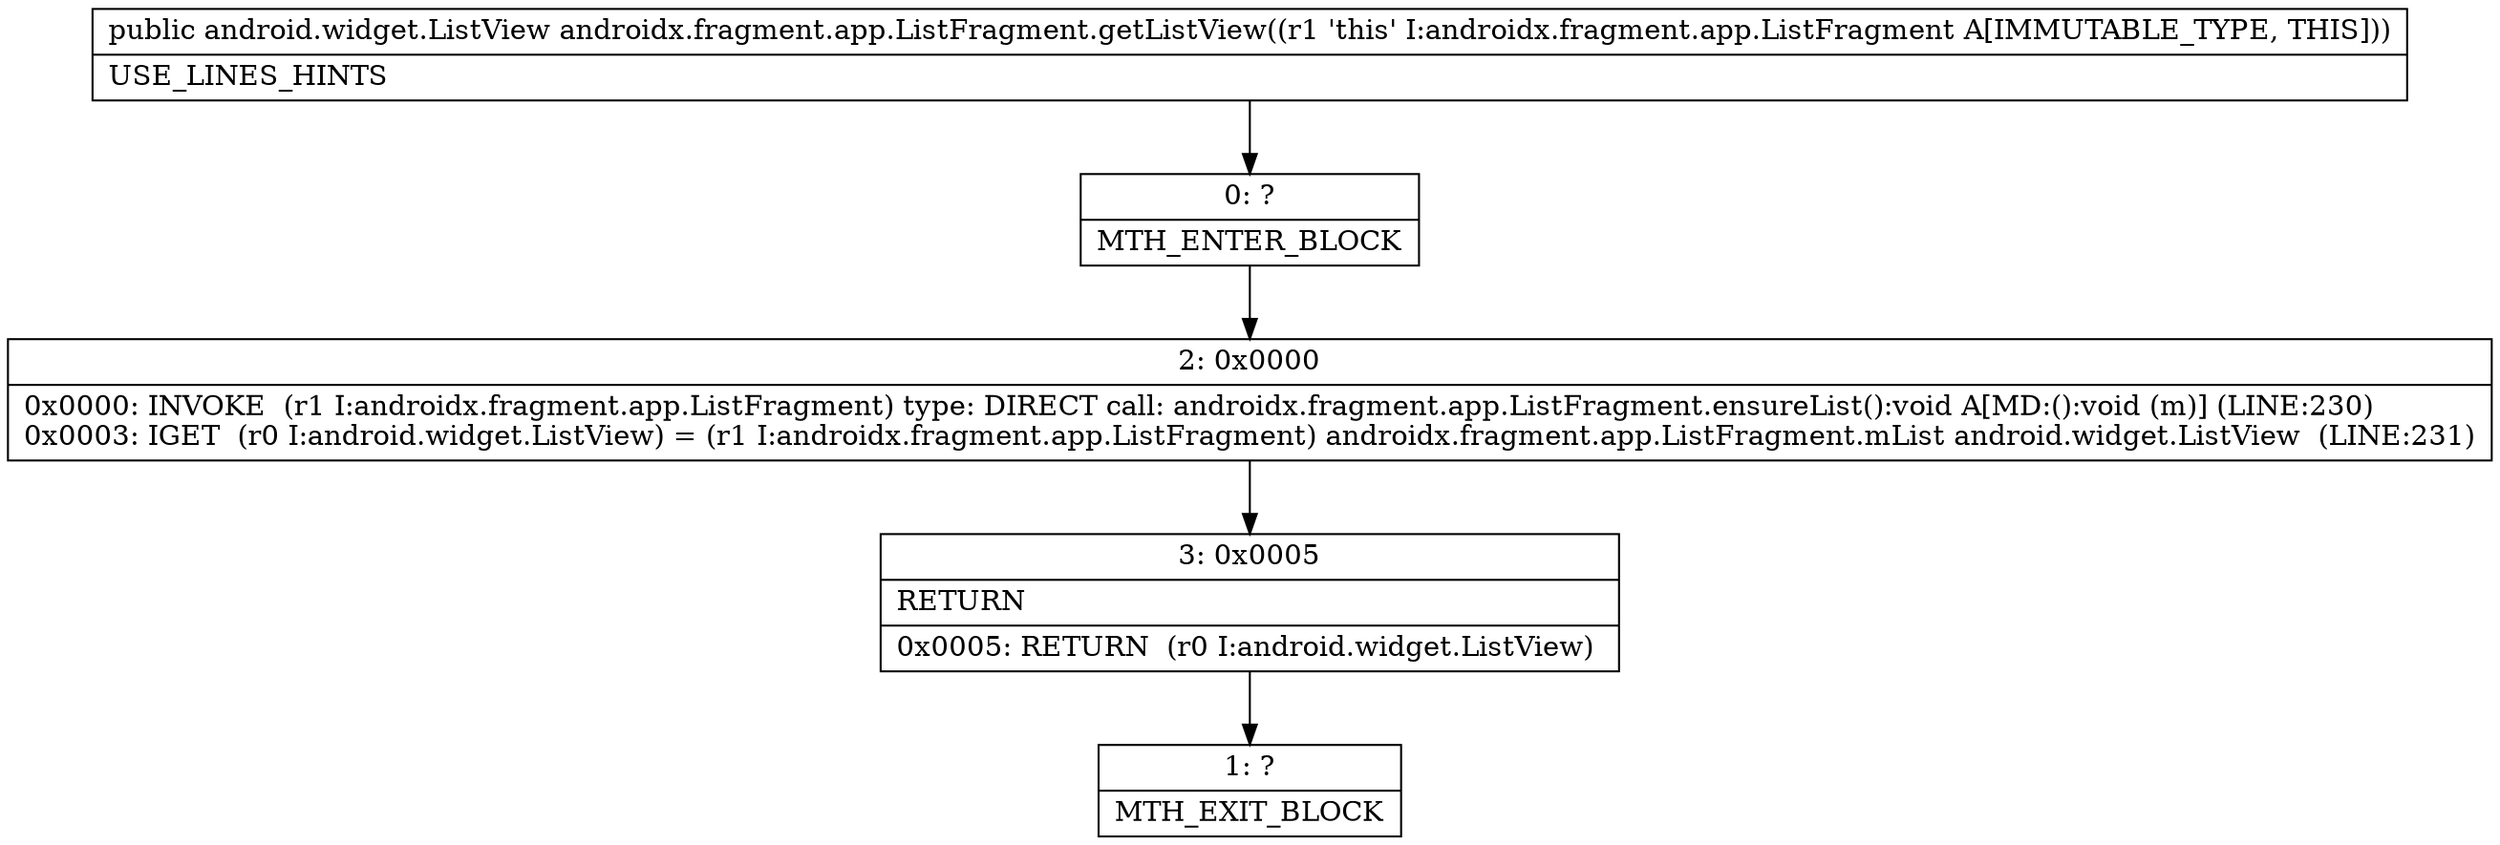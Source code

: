digraph "CFG forandroidx.fragment.app.ListFragment.getListView()Landroid\/widget\/ListView;" {
Node_0 [shape=record,label="{0\:\ ?|MTH_ENTER_BLOCK\l}"];
Node_2 [shape=record,label="{2\:\ 0x0000|0x0000: INVOKE  (r1 I:androidx.fragment.app.ListFragment) type: DIRECT call: androidx.fragment.app.ListFragment.ensureList():void A[MD:():void (m)] (LINE:230)\l0x0003: IGET  (r0 I:android.widget.ListView) = (r1 I:androidx.fragment.app.ListFragment) androidx.fragment.app.ListFragment.mList android.widget.ListView  (LINE:231)\l}"];
Node_3 [shape=record,label="{3\:\ 0x0005|RETURN\l|0x0005: RETURN  (r0 I:android.widget.ListView) \l}"];
Node_1 [shape=record,label="{1\:\ ?|MTH_EXIT_BLOCK\l}"];
MethodNode[shape=record,label="{public android.widget.ListView androidx.fragment.app.ListFragment.getListView((r1 'this' I:androidx.fragment.app.ListFragment A[IMMUTABLE_TYPE, THIS]))  | USE_LINES_HINTS\l}"];
MethodNode -> Node_0;Node_0 -> Node_2;
Node_2 -> Node_3;
Node_3 -> Node_1;
}

